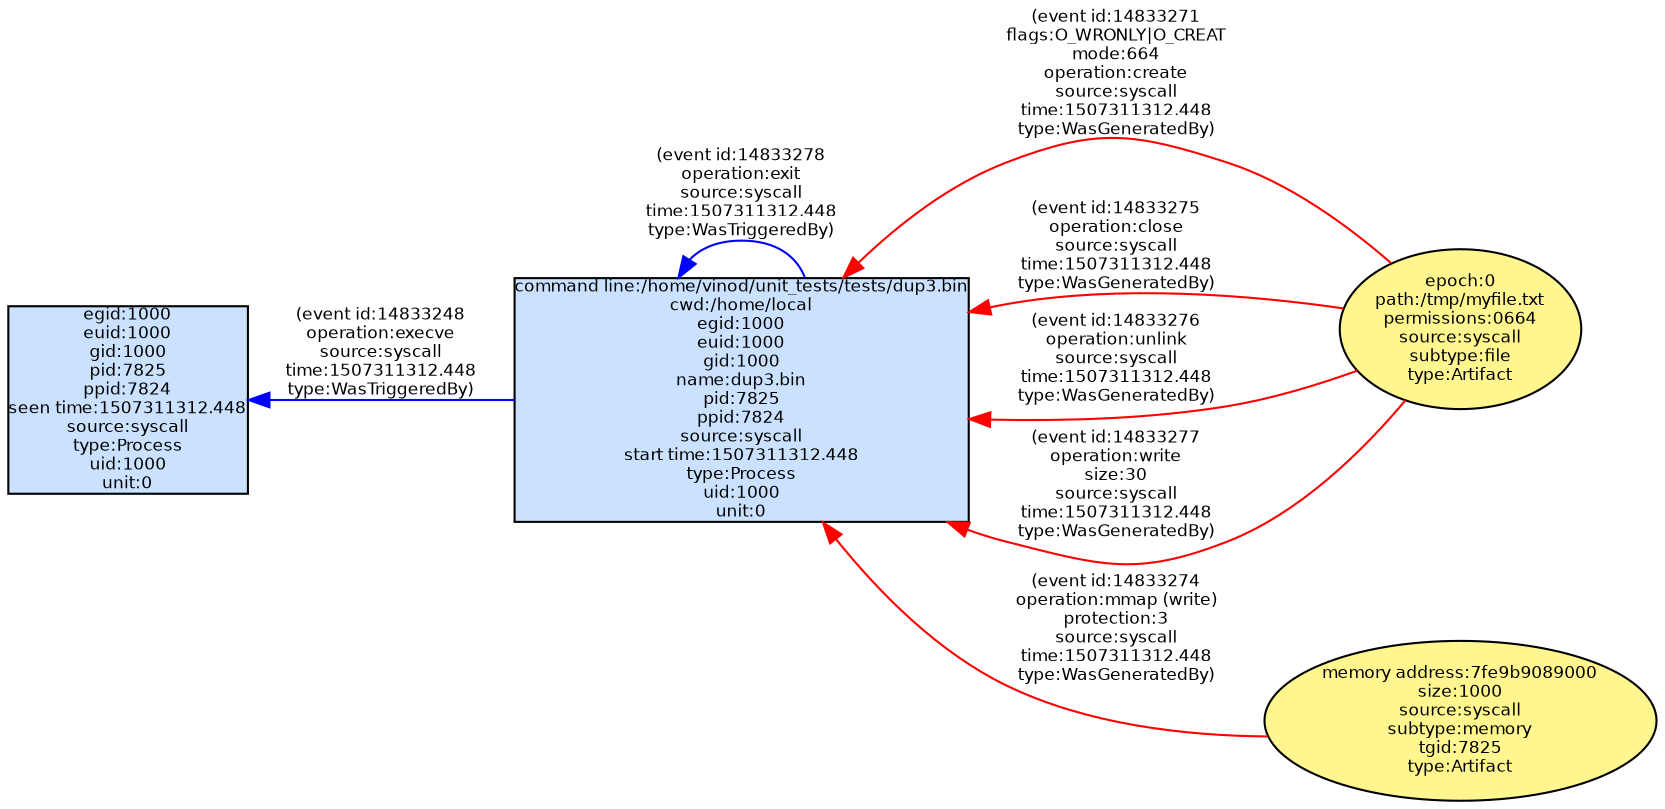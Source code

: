 digraph spade2dot {
graph [rankdir = "RL"];
node [fontname="Helvetica" fontsize="8" style="filled" margin="0.0,0.0"];
edge [fontname="Helvetica" fontsize="8"];
"d0864384651097d8a9c6f7f33f694048" [label="egid:1000\neuid:1000\ngid:1000\npid:7825\nppid:7824\nseen time:1507311312.448\nsource:syscall\ntype:Process\nuid:1000\nunit:0" shape="box" fillcolor="lightsteelblue1"];
"be415bc7f44ae30ddffdff626f021520" [label="command line:/home/vinod/unit_tests/tests/dup3.bin\ncwd:/home/local\negid:1000\neuid:1000\ngid:1000\nname:dup3.bin\npid:7825\nppid:7824\nsource:syscall\nstart time:1507311312.448\ntype:Process\nuid:1000\nunit:0" shape="box" fillcolor="lightsteelblue1"];
"be415bc7f44ae30ddffdff626f021520" -> "d0864384651097d8a9c6f7f33f694048" [label="(event id:14833248\noperation:execve\nsource:syscall\ntime:1507311312.448\ntype:WasTriggeredBy)" color="blue" style="solid"];
"94385b680fd4b69947aef23a8afe0282" [label="epoch:0\npath:/tmp/myfile.txt\npermissions:0664\nsource:syscall\nsubtype:file\ntype:Artifact" shape="ellipse" fillcolor="khaki1"];
"94385b680fd4b69947aef23a8afe0282" -> "be415bc7f44ae30ddffdff626f021520" [label="(event id:14833271\nflags:O_WRONLY|O_CREAT\nmode:664\noperation:create\nsource:syscall\ntime:1507311312.448\ntype:WasGeneratedBy)" color="red" style="solid"];
"b2b10428f27567d6a8463e04bfc32da6" [label="memory address:7fe9b9089000\nsize:1000\nsource:syscall\nsubtype:memory\ntgid:7825\ntype:Artifact" shape="ellipse" fillcolor="khaki1"];
"b2b10428f27567d6a8463e04bfc32da6" -> "be415bc7f44ae30ddffdff626f021520" [label="(event id:14833274\noperation:mmap (write)\nprotection:3\nsource:syscall\ntime:1507311312.448\ntype:WasGeneratedBy)" color="red" style="solid"];
"94385b680fd4b69947aef23a8afe0282" -> "be415bc7f44ae30ddffdff626f021520" [label="(event id:14833275\noperation:close\nsource:syscall\ntime:1507311312.448\ntype:WasGeneratedBy)" color="red" style="solid"];
"94385b680fd4b69947aef23a8afe0282" -> "be415bc7f44ae30ddffdff626f021520" [label="(event id:14833276\noperation:unlink\nsource:syscall\ntime:1507311312.448\ntype:WasGeneratedBy)" color="red" style="solid"];
"94385b680fd4b69947aef23a8afe0282" -> "be415bc7f44ae30ddffdff626f021520" [label="(event id:14833277\noperation:write\nsize:30\nsource:syscall\ntime:1507311312.448\ntype:WasGeneratedBy)" color="red" style="solid"];
"be415bc7f44ae30ddffdff626f021520" -> "be415bc7f44ae30ddffdff626f021520" [label="(event id:14833278\noperation:exit\nsource:syscall\ntime:1507311312.448\ntype:WasTriggeredBy)" color="blue" style="solid"];
}

